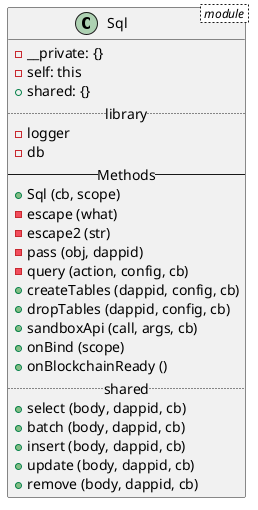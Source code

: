 @startuml
class Sql < module > {
  - __private: {}
  - self: this
  + shared: {}
  .. library ..
  - logger
  - db
  -- Methods --
  + Sql (cb, scope)
  - escape (what)
  - escape2 (str)
  - pass (obj, dappid)
  - query (action, config, cb)
  + createTables (dappid, config, cb)
  + dropTables (dappid, config, cb)
  + sandboxApi (call, args, cb)
  + onBind (scope)
  + onBlockchainReady ()
  .. shared ..
  + select (body, dappid, cb)
  + batch (body, dappid, cb)
  + insert (body, dappid, cb)
  + update (body, dappid, cb)
  + remove (body, dappid, cb)
}
@enduml
